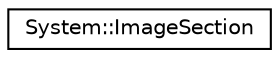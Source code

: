 digraph G
{
  edge [fontname="Helvetica",fontsize="10",labelfontname="Helvetica",labelfontsize="10"];
  node [fontname="Helvetica",fontsize="10",shape=record];
  rankdir="LR";
  Node1 [label="System::ImageSection",height=0.2,width=0.4,color="black", fillcolor="white", style="filled",URL="$struct_system_1_1_image_section.html"];
}
